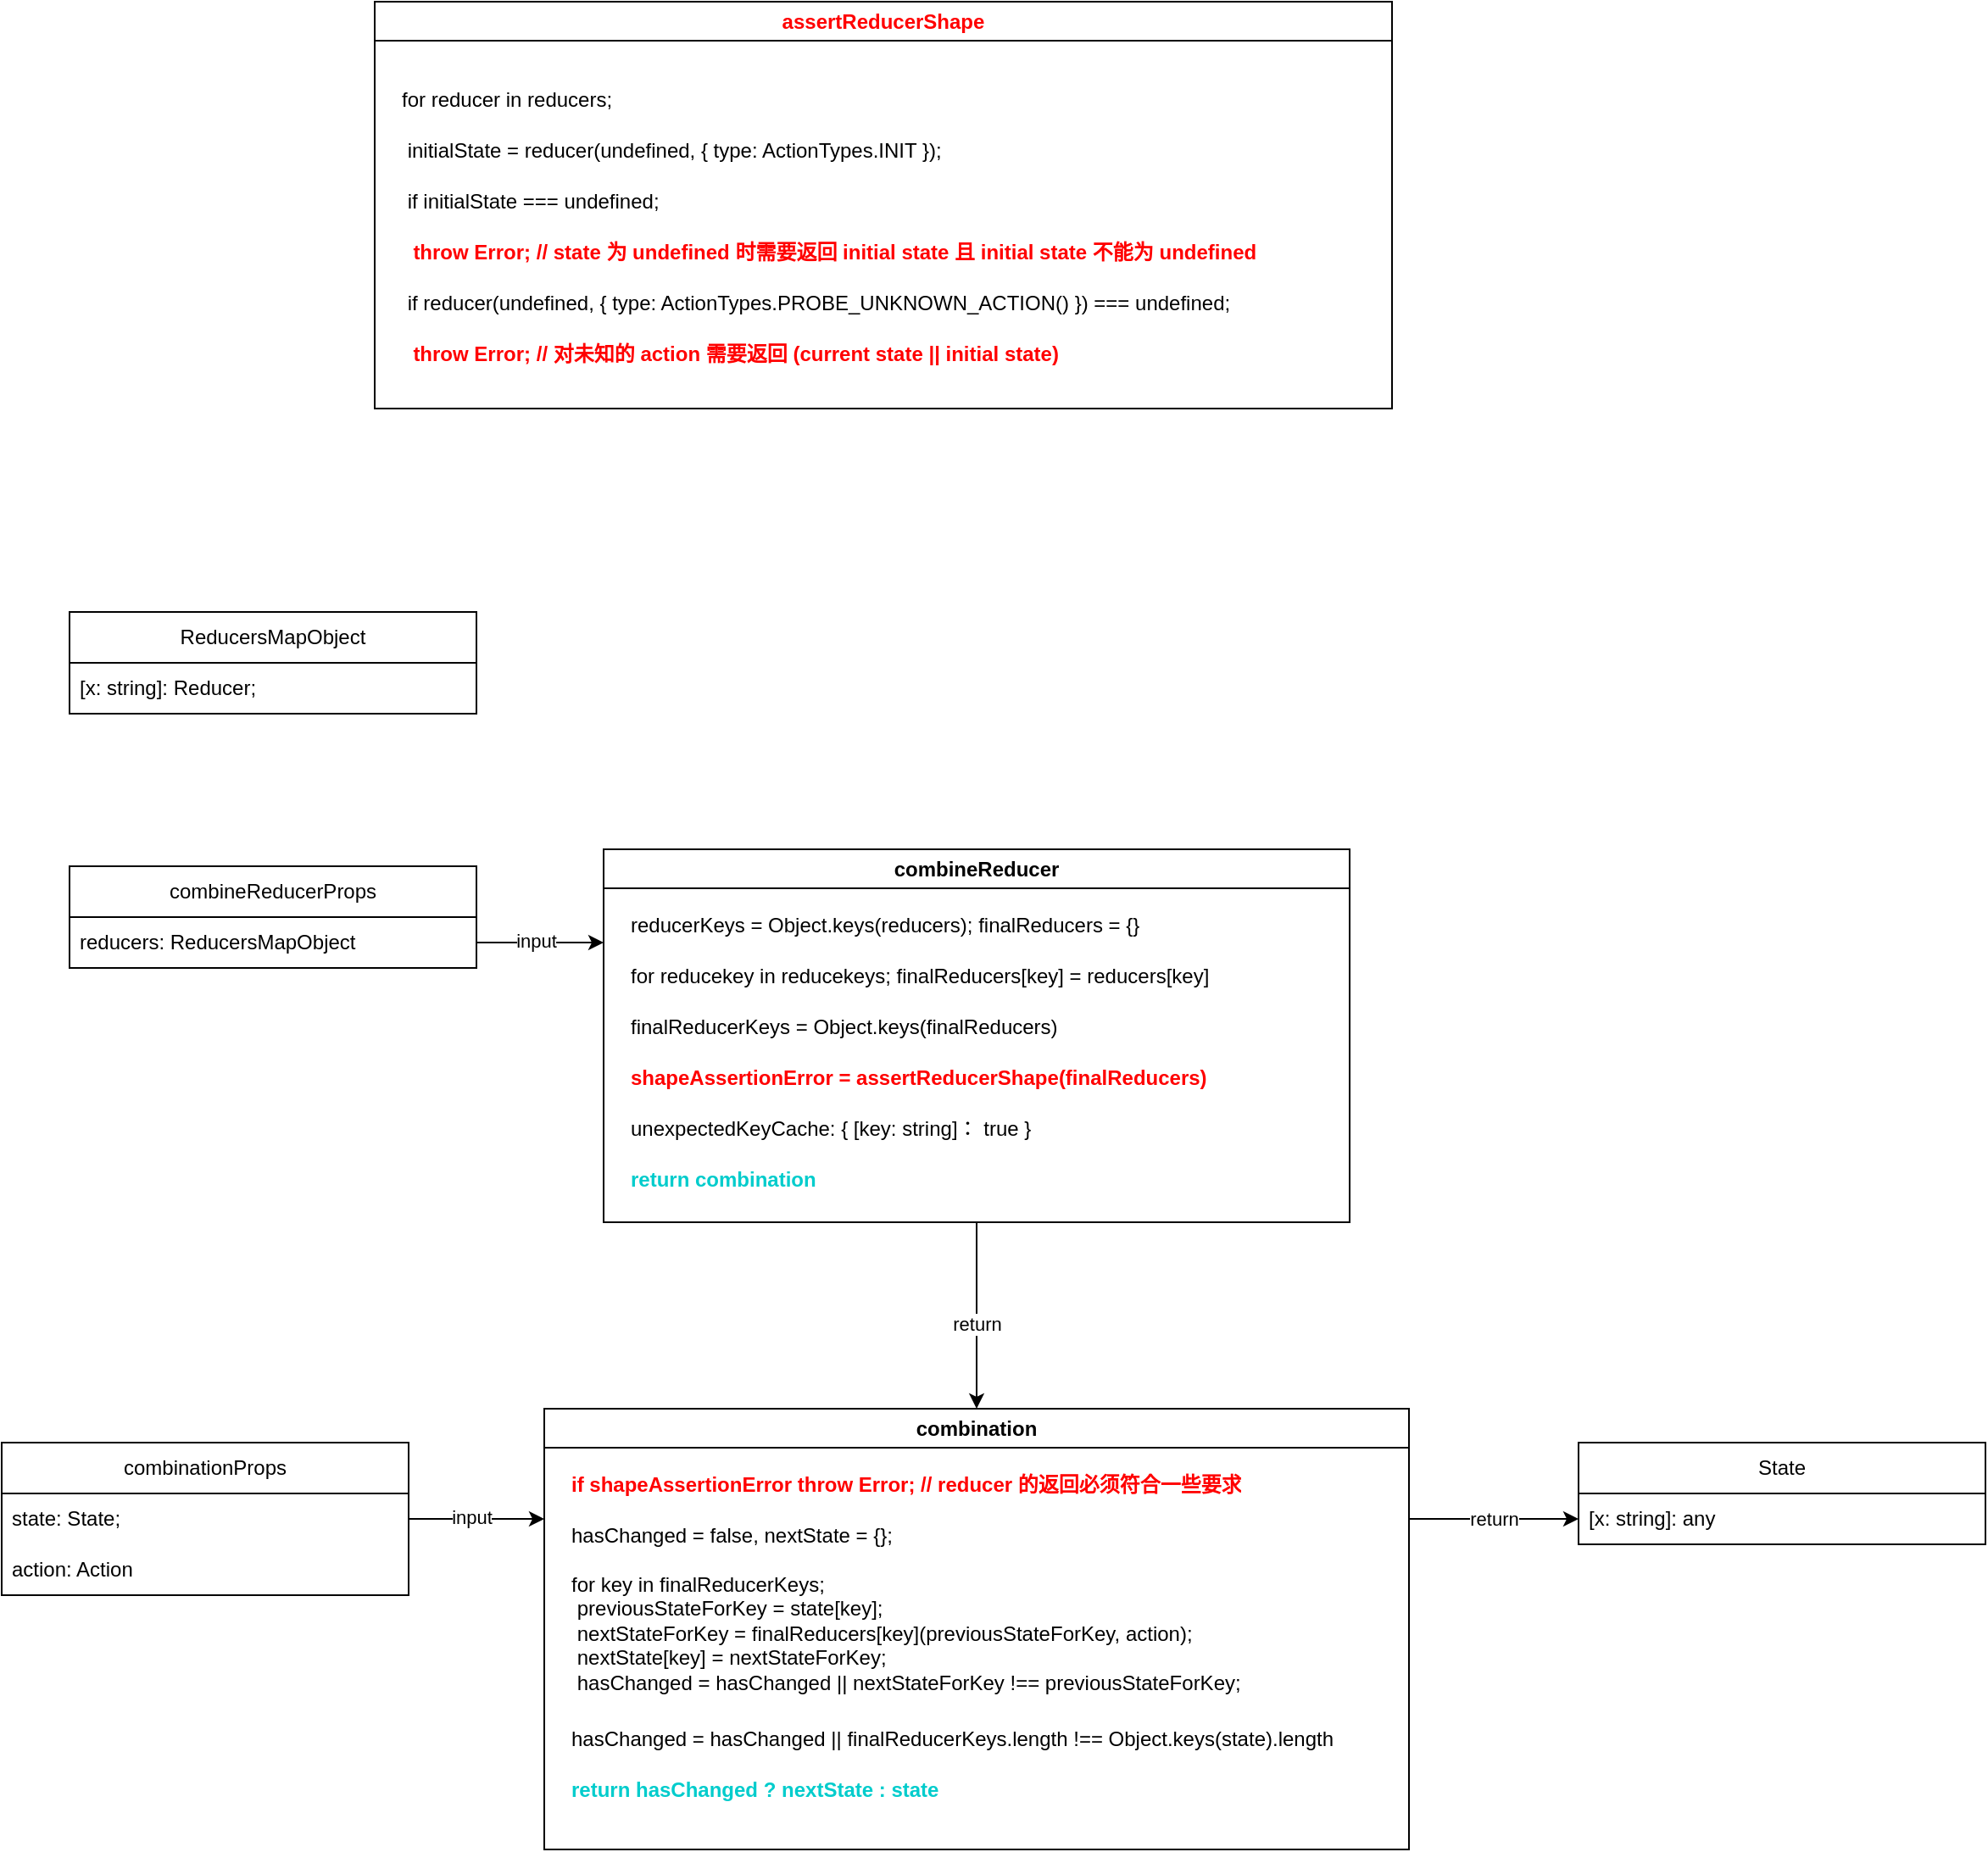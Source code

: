 <mxfile version="20.8.13" type="github">
  <diagram name="第 1 页" id="b--3YDLnmrPE_MdeOlID">
    <mxGraphModel dx="1639" dy="2323" grid="1" gridSize="10" guides="1" tooltips="1" connect="1" arrows="1" fold="1" page="1" pageScale="1" pageWidth="827" pageHeight="1169" math="0" shadow="0">
      <root>
        <mxCell id="0" />
        <mxCell id="1" parent="0" />
        <mxCell id="z5I120S_0erPX6Xemq4c-1" value="combineReducer" style="swimlane;whiteSpace=wrap;html=1;strokeColor=default;" vertex="1" parent="1">
          <mxGeometry x="35" y="240" width="440" height="220" as="geometry" />
        </mxCell>
        <mxCell id="z5I120S_0erPX6Xemq4c-3" value="for reducekey in reducekeys; finalReducers[key] = reducers[key]" style="text;strokeColor=none;fillColor=none;align=left;verticalAlign=middle;spacingLeft=4;spacingRight=4;overflow=hidden;points=[[0,0.5],[1,0.5]];portConstraint=eastwest;rotatable=0;whiteSpace=wrap;html=1;" vertex="1" parent="z5I120S_0erPX6Xemq4c-1">
          <mxGeometry x="10" y="60" width="360" height="30" as="geometry" />
        </mxCell>
        <mxCell id="z5I120S_0erPX6Xemq4c-4" value="finalReducerKeys = Object.keys(finalReducers)" style="text;strokeColor=none;fillColor=none;align=left;verticalAlign=middle;spacingLeft=4;spacingRight=4;overflow=hidden;points=[[0,0.5],[1,0.5]];portConstraint=eastwest;rotatable=0;whiteSpace=wrap;html=1;" vertex="1" parent="z5I120S_0erPX6Xemq4c-1">
          <mxGeometry x="10" y="90" width="380" height="30" as="geometry" />
        </mxCell>
        <mxCell id="z5I120S_0erPX6Xemq4c-5" value="shapeAssertionError = assertReducerShape(finalReducers)" style="text;strokeColor=none;fillColor=none;align=left;verticalAlign=middle;spacingLeft=4;spacingRight=4;overflow=hidden;points=[[0,0.5],[1,0.5]];portConstraint=eastwest;rotatable=0;whiteSpace=wrap;html=1;fontStyle=1;fontColor=#FF0000;" vertex="1" parent="z5I120S_0erPX6Xemq4c-1">
          <mxGeometry x="10" y="120" width="360" height="30" as="geometry" />
        </mxCell>
        <mxCell id="z5I120S_0erPX6Xemq4c-6" value="unexpectedKeyCache: { [key: string]： true }" style="text;strokeColor=none;fillColor=none;align=left;verticalAlign=middle;spacingLeft=4;spacingRight=4;overflow=hidden;points=[[0,0.5],[1,0.5]];portConstraint=eastwest;rotatable=0;whiteSpace=wrap;html=1;" vertex="1" parent="z5I120S_0erPX6Xemq4c-1">
          <mxGeometry x="10" y="150" width="290" height="30" as="geometry" />
        </mxCell>
        <mxCell id="z5I120S_0erPX6Xemq4c-7" value="return combination" style="text;strokeColor=none;fillColor=none;align=left;verticalAlign=middle;spacingLeft=4;spacingRight=4;overflow=hidden;points=[[0,0.5],[1,0.5]];portConstraint=eastwest;rotatable=0;whiteSpace=wrap;html=1;fontColor=#00CCCC;fontStyle=1" vertex="1" parent="z5I120S_0erPX6Xemq4c-1">
          <mxGeometry x="10" y="180" width="290" height="30" as="geometry" />
        </mxCell>
        <mxCell id="z5I120S_0erPX6Xemq4c-16" value="reducerKeys = Object.keys(reducers); finalReducers = {}" style="text;strokeColor=none;fillColor=none;align=left;verticalAlign=middle;spacingLeft=4;spacingRight=4;overflow=hidden;points=[[0,0.5],[1,0.5]];portConstraint=eastwest;rotatable=0;whiteSpace=wrap;html=1;" vertex="1" parent="z5I120S_0erPX6Xemq4c-1">
          <mxGeometry x="10" y="30" width="340" height="30" as="geometry" />
        </mxCell>
        <mxCell id="z5I120S_0erPX6Xemq4c-8" value="combineReducerProps" style="swimlane;fontStyle=0;childLayout=stackLayout;horizontal=1;startSize=30;horizontalStack=0;resizeParent=1;resizeParentMax=0;resizeLast=0;collapsible=1;marginBottom=0;whiteSpace=wrap;html=1;" vertex="1" parent="1">
          <mxGeometry x="-280" y="250" width="240" height="60" as="geometry">
            <mxRectangle x="420" y="400" width="60" height="30" as="alternateBounds" />
          </mxGeometry>
        </mxCell>
        <mxCell id="z5I120S_0erPX6Xemq4c-9" value="reducers: ReducersMapObject" style="text;strokeColor=none;fillColor=none;align=left;verticalAlign=middle;spacingLeft=4;spacingRight=4;overflow=hidden;points=[[0,0.5],[1,0.5]];portConstraint=eastwest;rotatable=0;whiteSpace=wrap;html=1;" vertex="1" parent="z5I120S_0erPX6Xemq4c-8">
          <mxGeometry y="30" width="240" height="30" as="geometry" />
        </mxCell>
        <mxCell id="z5I120S_0erPX6Xemq4c-12" value="" style="endArrow=classic;html=1;rounded=0;exitX=1;exitY=0.5;exitDx=0;exitDy=0;entryX=0;entryY=0.25;entryDx=0;entryDy=0;" edge="1" parent="1" source="z5I120S_0erPX6Xemq4c-9" target="z5I120S_0erPX6Xemq4c-1">
          <mxGeometry width="50" height="50" relative="1" as="geometry">
            <mxPoint x="10" y="210" as="sourcePoint" />
            <mxPoint x="61.68" y="290.66" as="targetPoint" />
          </mxGeometry>
        </mxCell>
        <mxCell id="z5I120S_0erPX6Xemq4c-13" value="input" style="edgeLabel;html=1;align=center;verticalAlign=middle;resizable=0;points=[];" vertex="1" connectable="0" parent="z5I120S_0erPX6Xemq4c-12">
          <mxGeometry x="-0.286" y="-1" relative="1" as="geometry">
            <mxPoint x="8" y="-2" as="offset" />
          </mxGeometry>
        </mxCell>
        <mxCell id="z5I120S_0erPX6Xemq4c-14" value="" style="edgeStyle=orthogonalEdgeStyle;rounded=0;orthogonalLoop=1;jettySize=auto;html=1;exitX=0.5;exitY=1;exitDx=0;exitDy=0;entryX=0.5;entryY=0;entryDx=0;entryDy=0;" edge="1" parent="1" source="z5I120S_0erPX6Xemq4c-1" target="z5I120S_0erPX6Xemq4c-19">
          <mxGeometry relative="1" as="geometry">
            <mxPoint x="470" y="-17.5" as="sourcePoint" />
            <mxPoint x="330" y="550" as="targetPoint" />
          </mxGeometry>
        </mxCell>
        <mxCell id="z5I120S_0erPX6Xemq4c-15" value="return" style="edgeLabel;html=1;align=center;verticalAlign=middle;resizable=0;points=[];" vertex="1" connectable="0" parent="z5I120S_0erPX6Xemq4c-14">
          <mxGeometry x="-0.283" relative="1" as="geometry">
            <mxPoint y="20" as="offset" />
          </mxGeometry>
        </mxCell>
        <mxCell id="z5I120S_0erPX6Xemq4c-17" value="ReducersMapObject" style="swimlane;fontStyle=0;childLayout=stackLayout;horizontal=1;startSize=30;horizontalStack=0;resizeParent=1;resizeParentMax=0;resizeLast=0;collapsible=1;marginBottom=0;whiteSpace=wrap;html=1;" vertex="1" parent="1">
          <mxGeometry x="-280" y="100" width="240" height="60" as="geometry">
            <mxRectangle x="420" y="400" width="60" height="30" as="alternateBounds" />
          </mxGeometry>
        </mxCell>
        <mxCell id="z5I120S_0erPX6Xemq4c-18" value="[x: string]: Reducer;" style="text;strokeColor=none;fillColor=none;align=left;verticalAlign=middle;spacingLeft=4;spacingRight=4;overflow=hidden;points=[[0,0.5],[1,0.5]];portConstraint=eastwest;rotatable=0;whiteSpace=wrap;html=1;" vertex="1" parent="z5I120S_0erPX6Xemq4c-17">
          <mxGeometry y="30" width="240" height="30" as="geometry" />
        </mxCell>
        <mxCell id="z5I120S_0erPX6Xemq4c-19" value="combination" style="swimlane;whiteSpace=wrap;html=1;strokeColor=default;" vertex="1" parent="1">
          <mxGeometry y="570" width="510" height="260" as="geometry" />
        </mxCell>
        <mxCell id="z5I120S_0erPX6Xemq4c-21" value="for key in finalReducerKeys;&lt;br&gt;&lt;span style=&quot;white-space: pre;&quot;&gt;	&lt;/span&gt;previousStateForKey = state[key];&lt;br&gt;&lt;span style=&quot;white-space: pre;&quot;&gt;	&lt;/span&gt;nextStateForKey = finalReducers[key](previousStateForKey, action);&lt;br&gt;&lt;span style=&quot;white-space: pre;&quot;&gt;	&lt;/span&gt;nextState[key] = nextStateForKey;&lt;br&gt;&lt;span style=&quot;white-space: pre;&quot;&gt;	&lt;/span&gt;hasChanged = hasChanged || nextStateForKey !== previousStateForKey;" style="text;strokeColor=none;fillColor=none;align=left;verticalAlign=top;spacingLeft=4;spacingRight=4;overflow=hidden;points=[[0,0.5],[1,0.5]];portConstraint=eastwest;rotatable=0;whiteSpace=wrap;html=1;aspect=fixed;" vertex="1" parent="z5I120S_0erPX6Xemq4c-19">
          <mxGeometry x="10" y="90" width="765" height="90" as="geometry" />
        </mxCell>
        <mxCell id="z5I120S_0erPX6Xemq4c-23" value="hasChanged = hasChanged || finalReducerKeys.length !== Object.keys(state).length" style="text;strokeColor=none;fillColor=none;align=left;verticalAlign=middle;spacingLeft=4;spacingRight=4;overflow=hidden;points=[[0,0.5],[1,0.5]];portConstraint=eastwest;rotatable=0;whiteSpace=wrap;html=1;" vertex="1" parent="z5I120S_0erPX6Xemq4c-19">
          <mxGeometry x="10" y="180" width="510" height="30" as="geometry" />
        </mxCell>
        <mxCell id="z5I120S_0erPX6Xemq4c-24" value="return hasChanged ? nextState : state" style="text;strokeColor=none;fillColor=none;align=left;verticalAlign=middle;spacingLeft=4;spacingRight=4;overflow=hidden;points=[[0,0.5],[1,0.5]];portConstraint=eastwest;rotatable=0;whiteSpace=wrap;html=1;fontColor=#00CCCC;fontStyle=1" vertex="1" parent="z5I120S_0erPX6Xemq4c-19">
          <mxGeometry x="10" y="210" width="290" height="30" as="geometry" />
        </mxCell>
        <mxCell id="z5I120S_0erPX6Xemq4c-25" value="if shapeAssertionError throw Error; // reducer 的返回必须符合一些要求" style="text;strokeColor=none;fillColor=none;align=left;verticalAlign=middle;spacingLeft=4;spacingRight=4;overflow=hidden;points=[[0,0.5],[1,0.5]];portConstraint=eastwest;rotatable=0;whiteSpace=wrap;html=1;fontStyle=1;fontColor=#FF0000;" vertex="1" parent="z5I120S_0erPX6Xemq4c-19">
          <mxGeometry x="10" y="30" width="420" height="30" as="geometry" />
        </mxCell>
        <mxCell id="z5I120S_0erPX6Xemq4c-26" value="hasChanged = false, nextState = {};" style="text;strokeColor=none;fillColor=none;align=left;verticalAlign=middle;spacingLeft=4;spacingRight=4;overflow=hidden;points=[[0,0.5],[1,0.5]];portConstraint=eastwest;rotatable=0;whiteSpace=wrap;html=1;" vertex="1" parent="z5I120S_0erPX6Xemq4c-19">
          <mxGeometry x="10" y="60" width="380" height="30" as="geometry" />
        </mxCell>
        <mxCell id="z5I120S_0erPX6Xemq4c-27" value="combinationProps" style="swimlane;fontStyle=0;childLayout=stackLayout;horizontal=1;startSize=30;horizontalStack=0;resizeParent=1;resizeParentMax=0;resizeLast=0;collapsible=1;marginBottom=0;whiteSpace=wrap;html=1;" vertex="1" parent="1">
          <mxGeometry x="-320" y="590" width="240" height="90" as="geometry">
            <mxRectangle x="420" y="400" width="60" height="30" as="alternateBounds" />
          </mxGeometry>
        </mxCell>
        <mxCell id="z5I120S_0erPX6Xemq4c-28" value="state: State;" style="text;strokeColor=none;fillColor=none;align=left;verticalAlign=middle;spacingLeft=4;spacingRight=4;overflow=hidden;points=[[0,0.5],[1,0.5]];portConstraint=eastwest;rotatable=0;whiteSpace=wrap;html=1;" vertex="1" parent="z5I120S_0erPX6Xemq4c-27">
          <mxGeometry y="30" width="240" height="30" as="geometry" />
        </mxCell>
        <mxCell id="z5I120S_0erPX6Xemq4c-31" value="action: Action" style="text;strokeColor=none;fillColor=none;align=left;verticalAlign=middle;spacingLeft=4;spacingRight=4;overflow=hidden;points=[[0,0.5],[1,0.5]];portConstraint=eastwest;rotatable=0;whiteSpace=wrap;html=1;" vertex="1" parent="z5I120S_0erPX6Xemq4c-27">
          <mxGeometry y="60" width="240" height="30" as="geometry" />
        </mxCell>
        <mxCell id="z5I120S_0erPX6Xemq4c-29" value="" style="endArrow=classic;html=1;rounded=0;exitX=1;exitY=0.5;exitDx=0;exitDy=0;entryX=0;entryY=0.25;entryDx=0;entryDy=0;" edge="1" parent="1" source="z5I120S_0erPX6Xemq4c-28" target="z5I120S_0erPX6Xemq4c-19">
          <mxGeometry width="50" height="50" relative="1" as="geometry">
            <mxPoint x="-40" y="375" as="sourcePoint" />
            <mxPoint x="30" y="375" as="targetPoint" />
          </mxGeometry>
        </mxCell>
        <mxCell id="z5I120S_0erPX6Xemq4c-30" value="input" style="edgeLabel;html=1;align=center;verticalAlign=middle;resizable=0;points=[];" vertex="1" connectable="0" parent="z5I120S_0erPX6Xemq4c-29">
          <mxGeometry x="-0.286" y="-1" relative="1" as="geometry">
            <mxPoint x="8" y="-2" as="offset" />
          </mxGeometry>
        </mxCell>
        <mxCell id="z5I120S_0erPX6Xemq4c-32" value="State" style="swimlane;fontStyle=0;childLayout=stackLayout;horizontal=1;startSize=30;horizontalStack=0;resizeParent=1;resizeParentMax=0;resizeLast=0;collapsible=1;marginBottom=0;whiteSpace=wrap;html=1;" vertex="1" parent="1">
          <mxGeometry x="610" y="590" width="240" height="60" as="geometry">
            <mxRectangle x="420" y="400" width="60" height="30" as="alternateBounds" />
          </mxGeometry>
        </mxCell>
        <mxCell id="z5I120S_0erPX6Xemq4c-33" value="[x: string]: any" style="text;strokeColor=none;fillColor=none;align=left;verticalAlign=middle;spacingLeft=4;spacingRight=4;overflow=hidden;points=[[0,0.5],[1,0.5]];portConstraint=eastwest;rotatable=0;whiteSpace=wrap;html=1;" vertex="1" parent="z5I120S_0erPX6Xemq4c-32">
          <mxGeometry y="30" width="240" height="30" as="geometry" />
        </mxCell>
        <mxCell id="z5I120S_0erPX6Xemq4c-35" value="" style="endArrow=classic;html=1;rounded=0;exitX=1;exitY=0.25;exitDx=0;exitDy=0;" edge="1" parent="1" source="z5I120S_0erPX6Xemq4c-19" target="z5I120S_0erPX6Xemq4c-33">
          <mxGeometry width="50" height="50" relative="1" as="geometry">
            <mxPoint x="-70" y="645" as="sourcePoint" />
            <mxPoint x="10" y="645" as="targetPoint" />
          </mxGeometry>
        </mxCell>
        <mxCell id="z5I120S_0erPX6Xemq4c-37" value="return" style="edgeLabel;html=1;align=center;verticalAlign=middle;resizable=0;points=[];fontColor=#000000;" vertex="1" connectable="0" parent="z5I120S_0erPX6Xemq4c-35">
          <mxGeometry x="-0.291" y="2" relative="1" as="geometry">
            <mxPoint x="14" y="2" as="offset" />
          </mxGeometry>
        </mxCell>
        <mxCell id="z5I120S_0erPX6Xemq4c-38" value="&lt;font color=&quot;#ff0000&quot;&gt;assertReducerShape&lt;/font&gt;" style="swimlane;whiteSpace=wrap;html=1;strokeColor=default;" vertex="1" parent="1">
          <mxGeometry x="-100" y="-260" width="600" height="240" as="geometry" />
        </mxCell>
        <mxCell id="z5I120S_0erPX6Xemq4c-44" value="&lt;p style=&quot;line-height: 150%;&quot;&gt;for reducer in reducers;&lt;/p&gt;&lt;p style=&quot;line-height: 150%;&quot;&gt;&lt;span style=&quot;white-space: pre;&quot;&gt;	&lt;/span&gt;initialState = reducer(undefined, { type: ActionTypes.INIT });&lt;br&gt;&lt;/p&gt;&lt;p style=&quot;line-height: 150%;&quot;&gt;&lt;span style=&quot;white-space: pre;&quot;&gt;	&lt;/span&gt;if initialState === undefined;&lt;/p&gt;&lt;p style=&quot;line-height: 150%;&quot;&gt;&lt;font color=&quot;#ff0000&quot;&gt;&lt;b&gt;&lt;span style=&quot;white-space: pre;&quot;&gt;	&lt;/span&gt;&lt;span style=&quot;white-space: pre;&quot;&gt;	&lt;/span&gt;throw Error; // state 为 undefined 时需要返回 initial state 且 initial state 不能为 undefined&lt;/b&gt;&lt;/font&gt;&lt;br&gt;&lt;/p&gt;&lt;p style=&quot;line-height: 150%;&quot;&gt;&lt;span style=&quot;white-space: pre;&quot;&gt;	&lt;/span&gt;if reducer(undefined, { type: ActionTypes.PROBE_UNKNOWN_ACTION() }) === undefined;&lt;/p&gt;&lt;p style=&quot;line-height: 150%;&quot;&gt;&lt;span style=&quot;white-space: pre;&quot;&gt;	&lt;/span&gt;&lt;span style=&quot;white-space: pre;&quot;&gt;	&lt;/span&gt;&lt;b&gt;&lt;font color=&quot;#ff0000&quot;&gt;throw Error; // 对未知的 action 需要返回 (current state || initial state)&lt;/font&gt;&lt;/b&gt;&lt;br&gt;&lt;/p&gt;" style="text;strokeColor=none;fillColor=none;align=left;verticalAlign=top;spacingLeft=4;spacingRight=4;overflow=hidden;points=[[0,0.5],[1,0.5]];portConstraint=eastwest;rotatable=0;whiteSpace=wrap;html=1;" vertex="1" parent="z5I120S_0erPX6Xemq4c-38">
          <mxGeometry x="10" y="30" width="570" height="200" as="geometry" />
        </mxCell>
      </root>
    </mxGraphModel>
  </diagram>
</mxfile>
